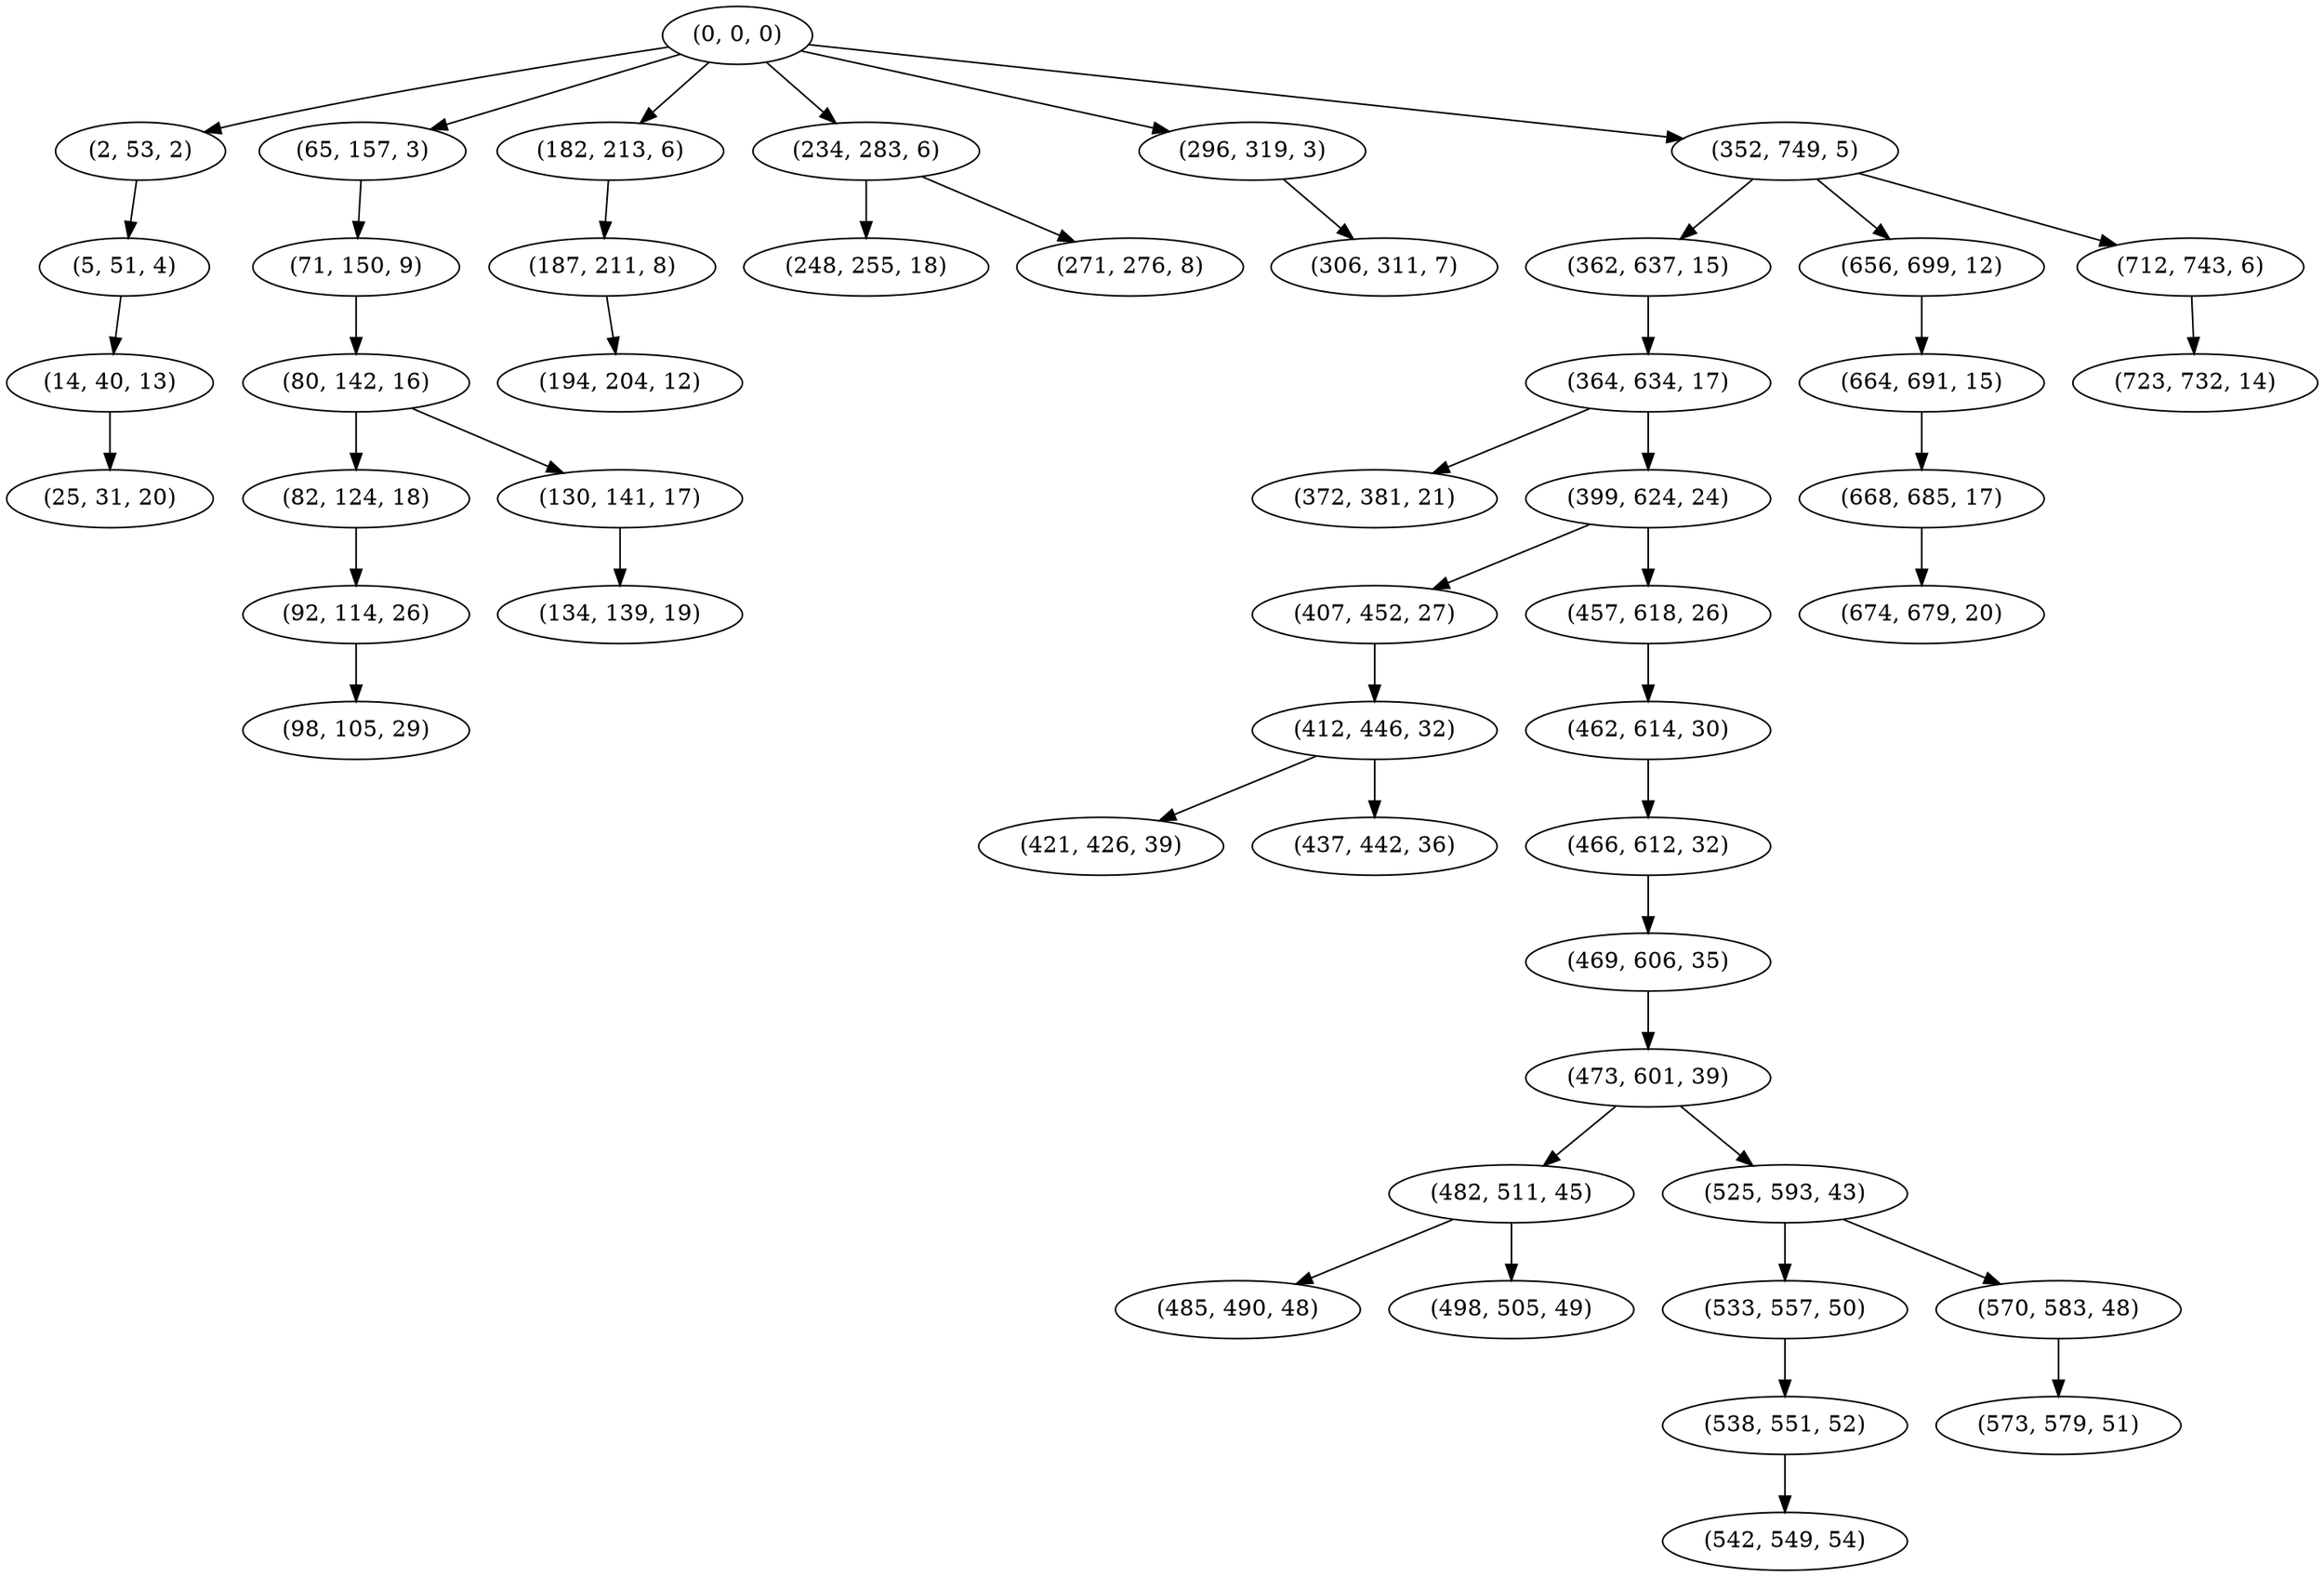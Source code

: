 digraph tree {
    "(0, 0, 0)";
    "(2, 53, 2)";
    "(5, 51, 4)";
    "(14, 40, 13)";
    "(25, 31, 20)";
    "(65, 157, 3)";
    "(71, 150, 9)";
    "(80, 142, 16)";
    "(82, 124, 18)";
    "(92, 114, 26)";
    "(98, 105, 29)";
    "(130, 141, 17)";
    "(134, 139, 19)";
    "(182, 213, 6)";
    "(187, 211, 8)";
    "(194, 204, 12)";
    "(234, 283, 6)";
    "(248, 255, 18)";
    "(271, 276, 8)";
    "(296, 319, 3)";
    "(306, 311, 7)";
    "(352, 749, 5)";
    "(362, 637, 15)";
    "(364, 634, 17)";
    "(372, 381, 21)";
    "(399, 624, 24)";
    "(407, 452, 27)";
    "(412, 446, 32)";
    "(421, 426, 39)";
    "(437, 442, 36)";
    "(457, 618, 26)";
    "(462, 614, 30)";
    "(466, 612, 32)";
    "(469, 606, 35)";
    "(473, 601, 39)";
    "(482, 511, 45)";
    "(485, 490, 48)";
    "(498, 505, 49)";
    "(525, 593, 43)";
    "(533, 557, 50)";
    "(538, 551, 52)";
    "(542, 549, 54)";
    "(570, 583, 48)";
    "(573, 579, 51)";
    "(656, 699, 12)";
    "(664, 691, 15)";
    "(668, 685, 17)";
    "(674, 679, 20)";
    "(712, 743, 6)";
    "(723, 732, 14)";
    "(0, 0, 0)" -> "(2, 53, 2)";
    "(0, 0, 0)" -> "(65, 157, 3)";
    "(0, 0, 0)" -> "(182, 213, 6)";
    "(0, 0, 0)" -> "(234, 283, 6)";
    "(0, 0, 0)" -> "(296, 319, 3)";
    "(0, 0, 0)" -> "(352, 749, 5)";
    "(2, 53, 2)" -> "(5, 51, 4)";
    "(5, 51, 4)" -> "(14, 40, 13)";
    "(14, 40, 13)" -> "(25, 31, 20)";
    "(65, 157, 3)" -> "(71, 150, 9)";
    "(71, 150, 9)" -> "(80, 142, 16)";
    "(80, 142, 16)" -> "(82, 124, 18)";
    "(80, 142, 16)" -> "(130, 141, 17)";
    "(82, 124, 18)" -> "(92, 114, 26)";
    "(92, 114, 26)" -> "(98, 105, 29)";
    "(130, 141, 17)" -> "(134, 139, 19)";
    "(182, 213, 6)" -> "(187, 211, 8)";
    "(187, 211, 8)" -> "(194, 204, 12)";
    "(234, 283, 6)" -> "(248, 255, 18)";
    "(234, 283, 6)" -> "(271, 276, 8)";
    "(296, 319, 3)" -> "(306, 311, 7)";
    "(352, 749, 5)" -> "(362, 637, 15)";
    "(352, 749, 5)" -> "(656, 699, 12)";
    "(352, 749, 5)" -> "(712, 743, 6)";
    "(362, 637, 15)" -> "(364, 634, 17)";
    "(364, 634, 17)" -> "(372, 381, 21)";
    "(364, 634, 17)" -> "(399, 624, 24)";
    "(399, 624, 24)" -> "(407, 452, 27)";
    "(399, 624, 24)" -> "(457, 618, 26)";
    "(407, 452, 27)" -> "(412, 446, 32)";
    "(412, 446, 32)" -> "(421, 426, 39)";
    "(412, 446, 32)" -> "(437, 442, 36)";
    "(457, 618, 26)" -> "(462, 614, 30)";
    "(462, 614, 30)" -> "(466, 612, 32)";
    "(466, 612, 32)" -> "(469, 606, 35)";
    "(469, 606, 35)" -> "(473, 601, 39)";
    "(473, 601, 39)" -> "(482, 511, 45)";
    "(473, 601, 39)" -> "(525, 593, 43)";
    "(482, 511, 45)" -> "(485, 490, 48)";
    "(482, 511, 45)" -> "(498, 505, 49)";
    "(525, 593, 43)" -> "(533, 557, 50)";
    "(525, 593, 43)" -> "(570, 583, 48)";
    "(533, 557, 50)" -> "(538, 551, 52)";
    "(538, 551, 52)" -> "(542, 549, 54)";
    "(570, 583, 48)" -> "(573, 579, 51)";
    "(656, 699, 12)" -> "(664, 691, 15)";
    "(664, 691, 15)" -> "(668, 685, 17)";
    "(668, 685, 17)" -> "(674, 679, 20)";
    "(712, 743, 6)" -> "(723, 732, 14)";
}
